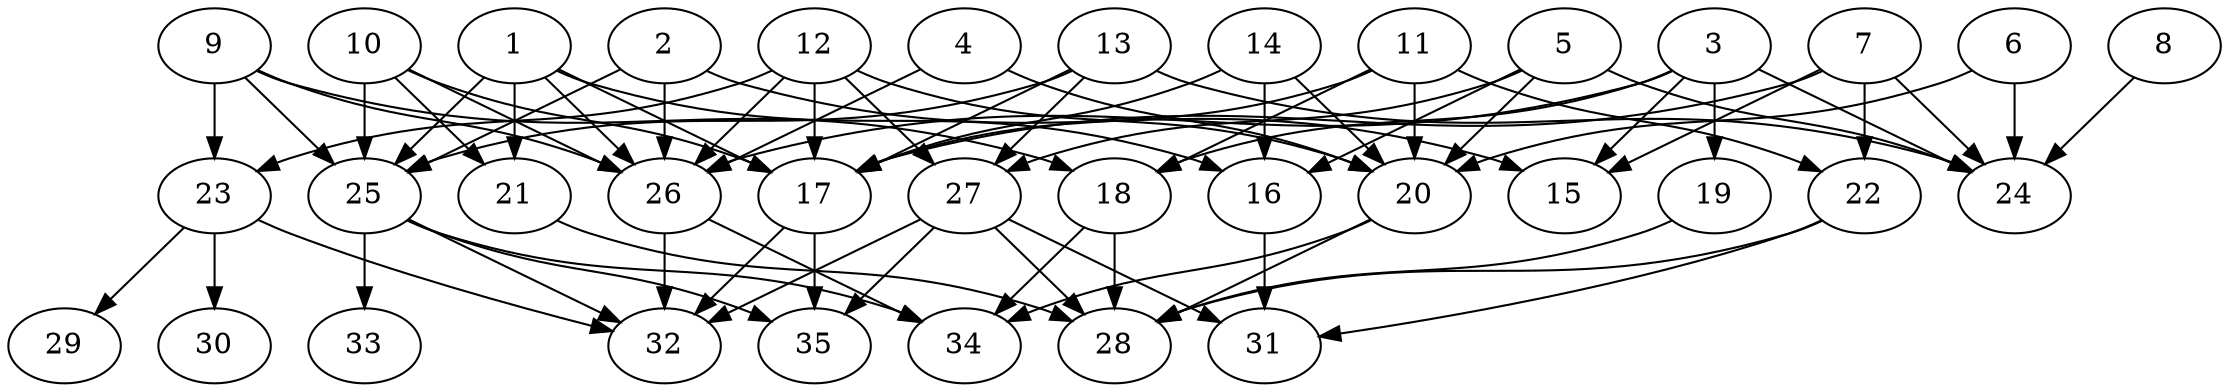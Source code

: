 // DAG (tier=2-normal, mode=compute, n=35, ccr=0.390, fat=0.672, density=0.468, regular=0.412, jump=0.124, mindata=524288, maxdata=8388608)
// DAG automatically generated by daggen at Sun Aug 24 16:33:33 2025
// /home/ermia/Project/Environments/daggen/bin/daggen --dot --ccr 0.390 --fat 0.672 --regular 0.412 --density 0.468 --jump 0.124 --mindata 524288 --maxdata 8388608 -n 35 
digraph G {
  1 [size="606758339891610", alpha="0.08", expect_size="303379169945805"]
  1 -> 16 [size ="17979269971968"]
  1 -> 17 [size ="17979269971968"]
  1 -> 21 [size ="17979269971968"]
  1 -> 25 [size ="17979269971968"]
  1 -> 26 [size ="17979269971968"]
  2 [size="714862905177835648", alpha="0.17", expect_size="357431452588917824"]
  2 -> 15 [size ="286392521326592"]
  2 -> 25 [size ="286392521326592"]
  2 -> 26 [size ="286392521326592"]
  3 [size="93885693820611136", alpha="0.15", expect_size="46942846910305568"]
  3 -> 15 [size ="57758720196608"]
  3 -> 18 [size ="57758720196608"]
  3 -> 19 [size ="57758720196608"]
  3 -> 24 [size ="57758720196608"]
  3 -> 26 [size ="57758720196608"]
  4 [size="208652740809075968", alpha="0.04", expect_size="104326370404537984"]
  4 -> 20 [size ="319448602902528"]
  4 -> 26 [size ="319448602902528"]
  5 [size="481654314629070848000", alpha="0.17", expect_size="240827157314535424000"]
  5 -> 16 [size ="491564249907200"]
  5 -> 20 [size ="491564249907200"]
  5 -> 24 [size ="491564249907200"]
  5 -> 27 [size ="491564249907200"]
  6 [size="154134118691655122944", alpha="0.00", expect_size="77067059345827561472"]
  6 -> 20 [size ="229979526791168"]
  6 -> 24 [size ="229979526791168"]
  7 [size="22330474496000000000", alpha="0.14", expect_size="11165237248000000000"]
  7 -> 15 [size ="63438848000000"]
  7 -> 17 [size ="63438848000000"]
  7 -> 22 [size ="63438848000000"]
  7 -> 24 [size ="63438848000000"]
  8 [size="178079877716816480", alpha="0.10", expect_size="89039938858408240"]
  8 -> 24 [size ="102760448000000"]
  9 [size="7991250436817742", alpha="0.14", expect_size="3995625218408871"]
  9 -> 18 [size ="4384968671232"]
  9 -> 23 [size ="4384968671232"]
  9 -> 25 [size ="4384968671232"]
  9 -> 26 [size ="4384968671232"]
  10 [size="112258946119560304", alpha="0.16", expect_size="56129473059780152"]
  10 -> 17 [size ="181304670814208"]
  10 -> 21 [size ="181304670814208"]
  10 -> 25 [size ="181304670814208"]
  10 -> 26 [size ="181304670814208"]
  11 [size="312042926016821184", alpha="0.08", expect_size="156021463008410592"]
  11 -> 17 [size ="249162629120000"]
  11 -> 18 [size ="249162629120000"]
  11 -> 20 [size ="249162629120000"]
  11 -> 22 [size ="249162629120000"]
  12 [size="2789712421378437", alpha="0.08", expect_size="1394856210689218"]
  12 -> 17 [size ="143152946085888"]
  12 -> 20 [size ="143152946085888"]
  12 -> 23 [size ="143152946085888"]
  12 -> 26 [size ="143152946085888"]
  12 -> 27 [size ="143152946085888"]
  13 [size="490007614480319512576", alpha="0.11", expect_size="245003807240159756288"]
  13 -> 17 [size ="497231392145408"]
  13 -> 24 [size ="497231392145408"]
  13 -> 25 [size ="497231392145408"]
  13 -> 27 [size ="497231392145408"]
  14 [size="18078825269642812", alpha="0.04", expect_size="9039412634821406"]
  14 -> 16 [size ="475010170880000"]
  14 -> 17 [size ="475010170880000"]
  14 -> 20 [size ="475010170880000"]
  15 [size="268485464678567", alpha="0.09", expect_size="134242732339283"]
  16 [size="457347416924646014976", alpha="0.19", expect_size="228673708462323007488"]
  16 -> 31 [size ="474883930718208"]
  17 [size="1015566725868290", alpha="0.13", expect_size="507783362934145"]
  17 -> 32 [size ="17346332721152"]
  17 -> 35 [size ="17346332721152"]
  18 [size="2300532886572616", alpha="0.13", expect_size="1150266443286308"]
  18 -> 28 [size ="2821927731200"]
  18 -> 34 [size ="2821927731200"]
  19 [size="105693958628841776", alpha="0.01", expect_size="52846979314420888"]
  19 -> 28 [size ="215118268858368"]
  20 [size="97430959700787520", alpha="0.04", expect_size="48715479850393760"]
  20 -> 28 [size ="52428800000000"]
  20 -> 34 [size ="52428800000000"]
  21 [size="16629592073674590", alpha="0.14", expect_size="8314796036837295"]
  21 -> 28 [size ="353002430922752"]
  22 [size="1151918742580297", alpha="0.06", expect_size="575959371290148"]
  22 -> 28 [size ="45073030971392"]
  22 -> 31 [size ="45073030971392"]
  23 [size="13435406583110504", alpha="0.11", expect_size="6717703291555252"]
  23 -> 29 [size ="260349181820928"]
  23 -> 30 [size ="260349181820928"]
  23 -> 32 [size ="260349181820928"]
  24 [size="10029400414627037184", alpha="0.07", expect_size="5014700207313518592"]
  25 [size="4545779171369277", alpha="0.13", expect_size="2272889585684638"]
  25 -> 32 [size ="255326486003712"]
  25 -> 33 [size ="255326486003712"]
  25 -> 34 [size ="255326486003712"]
  25 -> 35 [size ="255326486003712"]
  26 [size="3826302390982992", alpha="0.00", expect_size="1913151195491496"]
  26 -> 32 [size ="113170114936832"]
  26 -> 34 [size ="113170114936832"]
  27 [size="95515186433366163456", alpha="0.15", expect_size="47757593216683081728"]
  27 -> 28 [size ="167162274643968"]
  27 -> 31 [size ="167162274643968"]
  27 -> 32 [size ="167162274643968"]
  27 -> 35 [size ="167162274643968"]
  28 [size="20597699676446048", alpha="0.15", expect_size="10298849838223024"]
  29 [size="89957991205510096", alpha="0.09", expect_size="44978995602755048"]
  30 [size="121535967106201", alpha="0.14", expect_size="60767983553100"]
  31 [size="29018916640750540", alpha="0.07", expect_size="14509458320375270"]
  32 [size="145221343306221376", alpha="0.19", expect_size="72610671653110688"]
  33 [size="1032316140501373696", alpha="0.07", expect_size="516158070250686848"]
  34 [size="37495300006334200", alpha="0.12", expect_size="18747650003167100"]
  35 [size="1789467963941448", alpha="0.05", expect_size="894733981970724"]
}